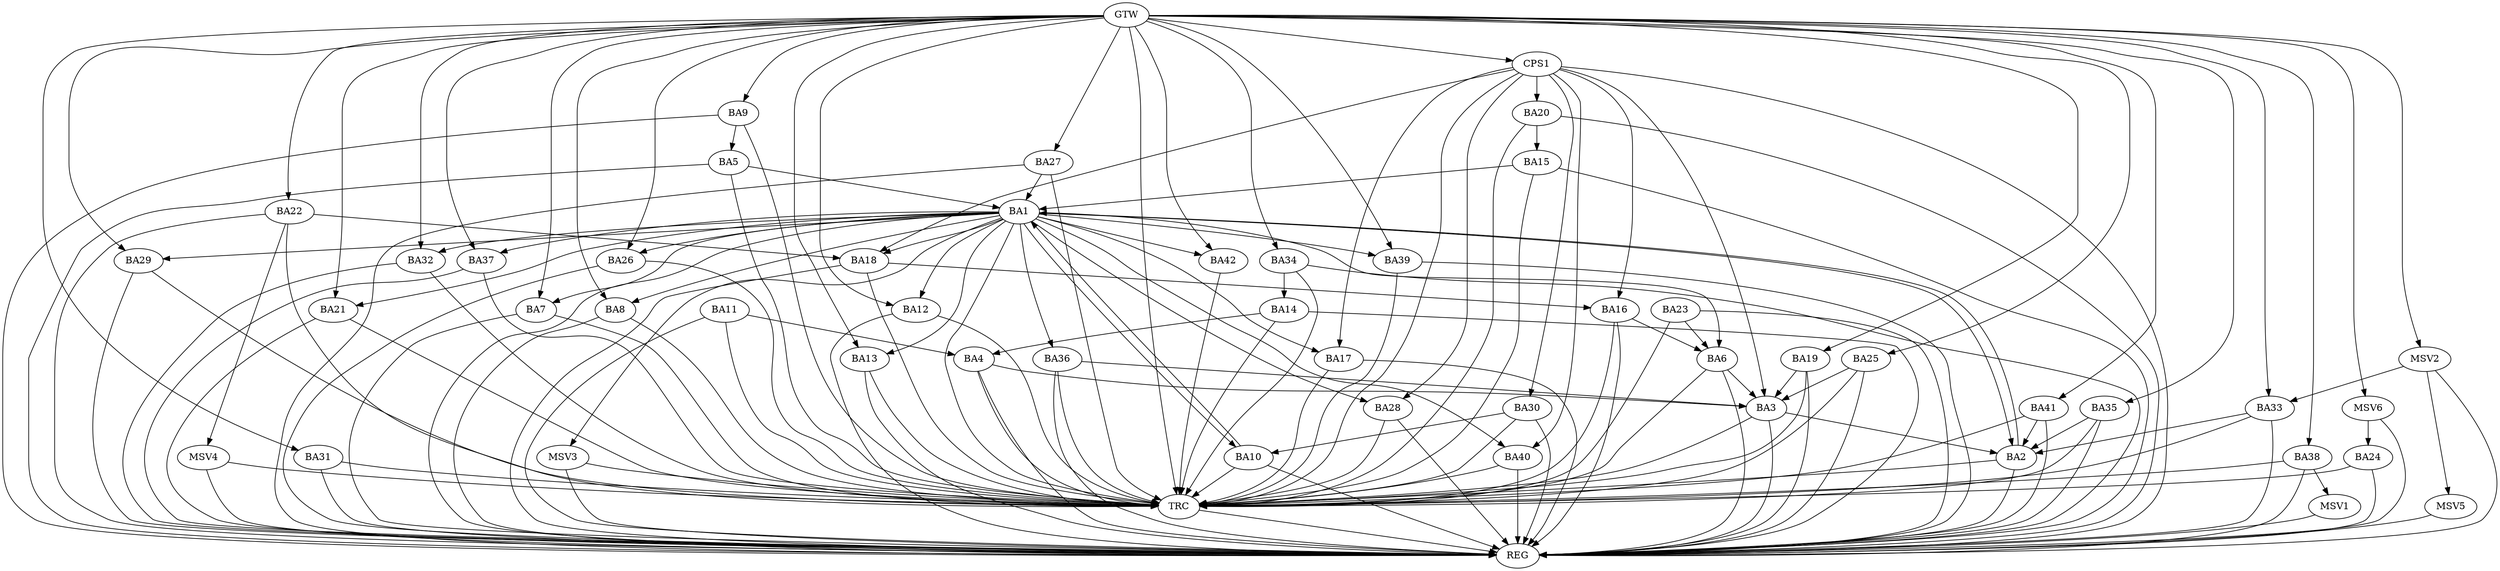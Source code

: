 strict digraph G {
  BA1 [ label="BA1" ];
  BA2 [ label="BA2" ];
  BA3 [ label="BA3" ];
  BA4 [ label="BA4" ];
  BA5 [ label="BA5" ];
  BA6 [ label="BA6" ];
  BA7 [ label="BA7" ];
  BA8 [ label="BA8" ];
  BA9 [ label="BA9" ];
  BA10 [ label="BA10" ];
  BA11 [ label="BA11" ];
  BA12 [ label="BA12" ];
  BA13 [ label="BA13" ];
  BA14 [ label="BA14" ];
  BA15 [ label="BA15" ];
  BA16 [ label="BA16" ];
  BA17 [ label="BA17" ];
  BA18 [ label="BA18" ];
  BA19 [ label="BA19" ];
  BA20 [ label="BA20" ];
  BA21 [ label="BA21" ];
  BA22 [ label="BA22" ];
  BA23 [ label="BA23" ];
  BA24 [ label="BA24" ];
  BA25 [ label="BA25" ];
  BA26 [ label="BA26" ];
  BA27 [ label="BA27" ];
  BA28 [ label="BA28" ];
  BA29 [ label="BA29" ];
  BA30 [ label="BA30" ];
  BA31 [ label="BA31" ];
  BA32 [ label="BA32" ];
  BA33 [ label="BA33" ];
  BA34 [ label="BA34" ];
  BA35 [ label="BA35" ];
  BA36 [ label="BA36" ];
  BA37 [ label="BA37" ];
  BA38 [ label="BA38" ];
  BA39 [ label="BA39" ];
  BA40 [ label="BA40" ];
  BA41 [ label="BA41" ];
  BA42 [ label="BA42" ];
  CPS1 [ label="CPS1" ];
  GTW [ label="GTW" ];
  REG [ label="REG" ];
  TRC [ label="TRC" ];
  MSV1 [ label="MSV1" ];
  MSV2 [ label="MSV2" ];
  MSV3 [ label="MSV3" ];
  MSV4 [ label="MSV4" ];
  MSV5 [ label="MSV5" ];
  MSV6 [ label="MSV6" ];
  BA1 -> BA2;
  BA2 -> BA1;
  BA3 -> BA2;
  BA4 -> BA3;
  BA5 -> BA1;
  BA6 -> BA3;
  BA9 -> BA5;
  BA10 -> BA1;
  BA11 -> BA4;
  BA14 -> BA4;
  BA15 -> BA1;
  BA16 -> BA6;
  BA18 -> BA16;
  BA19 -> BA3;
  BA20 -> BA15;
  BA22 -> BA18;
  BA23 -> BA6;
  BA25 -> BA3;
  BA27 -> BA1;
  BA30 -> BA10;
  BA33 -> BA2;
  BA34 -> BA14;
  BA35 -> BA2;
  BA36 -> BA3;
  BA41 -> BA2;
  CPS1 -> BA16;
  CPS1 -> BA40;
  CPS1 -> BA20;
  CPS1 -> BA30;
  CPS1 -> BA28;
  CPS1 -> BA17;
  CPS1 -> BA18;
  CPS1 -> BA3;
  GTW -> BA7;
  GTW -> BA8;
  GTW -> BA9;
  GTW -> BA12;
  GTW -> BA13;
  GTW -> BA19;
  GTW -> BA21;
  GTW -> BA22;
  GTW -> BA25;
  GTW -> BA26;
  GTW -> BA27;
  GTW -> BA29;
  GTW -> BA31;
  GTW -> BA32;
  GTW -> BA33;
  GTW -> BA34;
  GTW -> BA35;
  GTW -> BA37;
  GTW -> BA38;
  GTW -> BA39;
  GTW -> BA41;
  GTW -> BA42;
  GTW -> CPS1;
  BA1 -> REG;
  BA2 -> REG;
  BA3 -> REG;
  BA4 -> REG;
  BA5 -> REG;
  BA6 -> REG;
  BA7 -> REG;
  BA8 -> REG;
  BA9 -> REG;
  BA10 -> REG;
  BA11 -> REG;
  BA12 -> REG;
  BA13 -> REG;
  BA14 -> REG;
  BA15 -> REG;
  BA16 -> REG;
  BA17 -> REG;
  BA18 -> REG;
  BA19 -> REG;
  BA20 -> REG;
  BA21 -> REG;
  BA22 -> REG;
  BA23 -> REG;
  BA24 -> REG;
  BA25 -> REG;
  BA26 -> REG;
  BA27 -> REG;
  BA28 -> REG;
  BA29 -> REG;
  BA30 -> REG;
  BA31 -> REG;
  BA32 -> REG;
  BA33 -> REG;
  BA34 -> REG;
  BA35 -> REG;
  BA36 -> REG;
  BA37 -> REG;
  BA38 -> REG;
  BA39 -> REG;
  BA40 -> REG;
  BA41 -> REG;
  CPS1 -> REG;
  BA1 -> TRC;
  BA2 -> TRC;
  BA3 -> TRC;
  BA4 -> TRC;
  BA5 -> TRC;
  BA6 -> TRC;
  BA7 -> TRC;
  BA8 -> TRC;
  BA9 -> TRC;
  BA10 -> TRC;
  BA11 -> TRC;
  BA12 -> TRC;
  BA13 -> TRC;
  BA14 -> TRC;
  BA15 -> TRC;
  BA16 -> TRC;
  BA17 -> TRC;
  BA18 -> TRC;
  BA19 -> TRC;
  BA20 -> TRC;
  BA21 -> TRC;
  BA22 -> TRC;
  BA23 -> TRC;
  BA24 -> TRC;
  BA25 -> TRC;
  BA26 -> TRC;
  BA27 -> TRC;
  BA28 -> TRC;
  BA29 -> TRC;
  BA30 -> TRC;
  BA31 -> TRC;
  BA32 -> TRC;
  BA33 -> TRC;
  BA34 -> TRC;
  BA35 -> TRC;
  BA36 -> TRC;
  BA37 -> TRC;
  BA38 -> TRC;
  BA39 -> TRC;
  BA40 -> TRC;
  BA41 -> TRC;
  BA42 -> TRC;
  CPS1 -> TRC;
  GTW -> TRC;
  TRC -> REG;
  BA1 -> BA12;
  BA1 -> BA7;
  BA1 -> BA8;
  BA1 -> BA39;
  BA1 -> BA40;
  BA1 -> BA37;
  BA1 -> BA17;
  BA1 -> BA6;
  BA1 -> BA18;
  BA1 -> BA10;
  BA1 -> BA28;
  BA1 -> BA13;
  BA1 -> BA36;
  BA1 -> BA32;
  BA1 -> BA42;
  BA1 -> BA26;
  BA1 -> BA29;
  BA1 -> BA21;
  BA38 -> MSV1;
  MSV1 -> REG;
  MSV2 -> BA33;
  GTW -> MSV2;
  MSV2 -> REG;
  BA1 -> MSV3;
  MSV3 -> REG;
  MSV3 -> TRC;
  BA22 -> MSV4;
  MSV4 -> REG;
  MSV4 -> TRC;
  MSV2 -> MSV5;
  MSV5 -> REG;
  MSV6 -> BA24;
  GTW -> MSV6;
  MSV6 -> REG;
}
